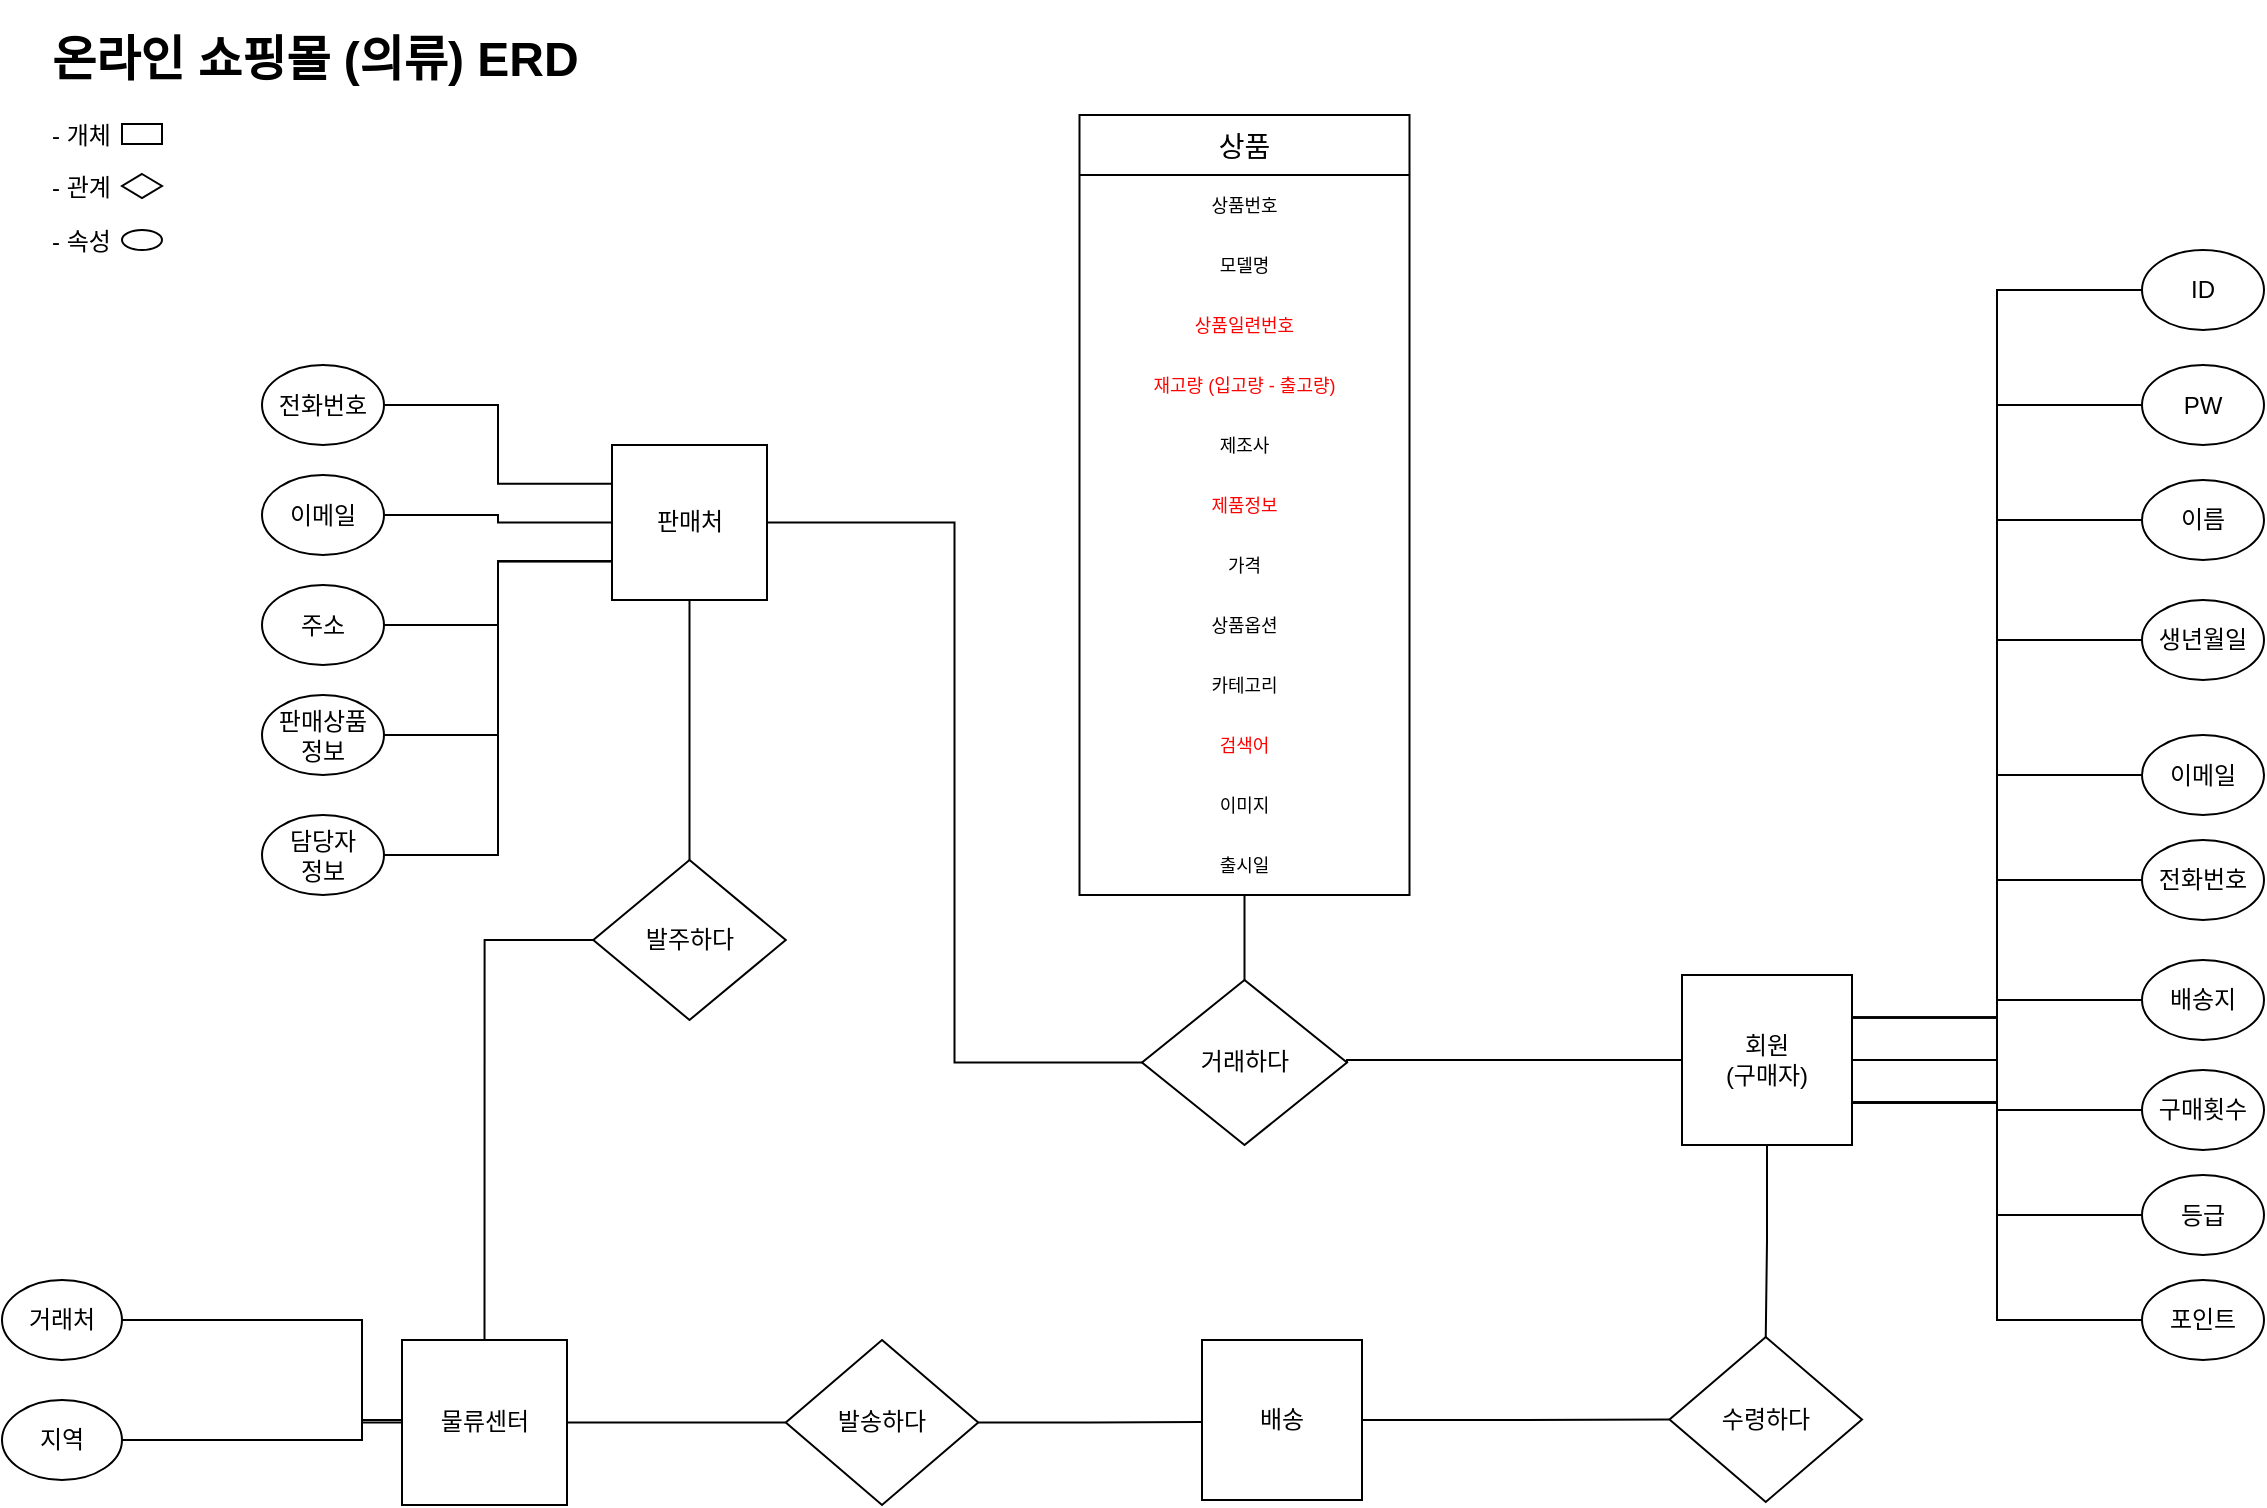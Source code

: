 <mxfile version="17.2.1" type="github">
  <diagram id="R2lEEEUBdFMjLlhIrx00" name="Page-1">
    <mxGraphModel dx="1426" dy="783" grid="1" gridSize="10" guides="1" tooltips="1" connect="1" arrows="1" fold="1" page="1" pageScale="1" pageWidth="1920" pageHeight="1200" math="0" shadow="0" extFonts="Permanent Marker^https://fonts.googleapis.com/css?family=Permanent+Marker">
      <root>
        <mxCell id="0" />
        <mxCell id="1" parent="0" />
        <mxCell id="L_ujSWPVfkOLSpDwoR8Q-2" value="회원&lt;br&gt;(구매자)" style="whiteSpace=wrap;html=1;aspect=fixed;" parent="1" vertex="1">
          <mxGeometry x="1200" y="527.5" width="85" height="85" as="geometry" />
        </mxCell>
        <mxCell id="L_ujSWPVfkOLSpDwoR8Q-4" value="판매처" style="whiteSpace=wrap;html=1;aspect=fixed;" parent="1" vertex="1">
          <mxGeometry x="665" y="262.5" width="77.5" height="77.5" as="geometry" />
        </mxCell>
        <mxCell id="L_ujSWPVfkOLSpDwoR8Q-162" value="" style="edgeStyle=orthogonalEdgeStyle;rounded=0;orthogonalLoop=1;jettySize=auto;html=1;fontSize=14;endArrow=none;endFill=0;exitX=0;exitY=0.5;exitDx=0;exitDy=0;entryX=1;entryY=0.5;entryDx=0;entryDy=0;" parent="1" source="L_ujSWPVfkOLSpDwoR8Q-5" target="L_ujSWPVfkOLSpDwoR8Q-161" edge="1">
          <mxGeometry relative="1" as="geometry">
            <Array as="points">
              <mxPoint x="540" y="751" />
              <mxPoint x="540" y="700" />
            </Array>
            <mxPoint x="610" y="670" as="sourcePoint" />
            <mxPoint x="440" y="640" as="targetPoint" />
          </mxGeometry>
        </mxCell>
        <mxCell id="L_ujSWPVfkOLSpDwoR8Q-5" value="물류센터" style="whiteSpace=wrap;html=1;aspect=fixed;" parent="1" vertex="1">
          <mxGeometry x="560" y="710" width="82.5" height="82.5" as="geometry" />
        </mxCell>
        <mxCell id="L_ujSWPVfkOLSpDwoR8Q-17" style="edgeStyle=orthogonalEdgeStyle;rounded=0;orthogonalLoop=1;jettySize=auto;html=1;exitX=1;exitY=0.5;exitDx=0;exitDy=0;entryX=0;entryY=0.25;entryDx=0;entryDy=0;endArrow=none;endFill=0;" parent="1" source="L_ujSWPVfkOLSpDwoR8Q-6" target="L_ujSWPVfkOLSpDwoR8Q-4" edge="1">
          <mxGeometry relative="1" as="geometry" />
        </mxCell>
        <mxCell id="L_ujSWPVfkOLSpDwoR8Q-6" value="전화번호" style="ellipse;whiteSpace=wrap;html=1;" parent="1" vertex="1">
          <mxGeometry x="490" y="222.5" width="61" height="40" as="geometry" />
        </mxCell>
        <mxCell id="L_ujSWPVfkOLSpDwoR8Q-18" style="edgeStyle=orthogonalEdgeStyle;rounded=0;orthogonalLoop=1;jettySize=auto;html=1;exitX=1;exitY=0.5;exitDx=0;exitDy=0;entryX=0;entryY=0.5;entryDx=0;entryDy=0;endArrow=none;endFill=0;" parent="1" source="L_ujSWPVfkOLSpDwoR8Q-9" target="L_ujSWPVfkOLSpDwoR8Q-4" edge="1">
          <mxGeometry relative="1" as="geometry" />
        </mxCell>
        <mxCell id="L_ujSWPVfkOLSpDwoR8Q-9" value="이메일" style="ellipse;whiteSpace=wrap;html=1;" parent="1" vertex="1">
          <mxGeometry x="490" y="277.5" width="61" height="40" as="geometry" />
        </mxCell>
        <mxCell id="L_ujSWPVfkOLSpDwoR8Q-19" style="edgeStyle=orthogonalEdgeStyle;rounded=0;orthogonalLoop=1;jettySize=auto;html=1;exitX=1;exitY=0.5;exitDx=0;exitDy=0;entryX=0;entryY=0.75;entryDx=0;entryDy=0;endArrow=none;endFill=0;" parent="1" source="L_ujSWPVfkOLSpDwoR8Q-10" target="L_ujSWPVfkOLSpDwoR8Q-4" edge="1">
          <mxGeometry relative="1" as="geometry" />
        </mxCell>
        <mxCell id="L_ujSWPVfkOLSpDwoR8Q-10" value="주소" style="ellipse;whiteSpace=wrap;html=1;" parent="1" vertex="1">
          <mxGeometry x="490" y="332.5" width="61" height="40" as="geometry" />
        </mxCell>
        <mxCell id="L_ujSWPVfkOLSpDwoR8Q-21" style="edgeStyle=orthogonalEdgeStyle;rounded=0;orthogonalLoop=1;jettySize=auto;html=1;exitX=1;exitY=0.5;exitDx=0;exitDy=0;entryX=0;entryY=0.75;entryDx=0;entryDy=0;endArrow=none;endFill=0;" parent="1" source="L_ujSWPVfkOLSpDwoR8Q-11" target="L_ujSWPVfkOLSpDwoR8Q-4" edge="1">
          <mxGeometry relative="1" as="geometry" />
        </mxCell>
        <mxCell id="L_ujSWPVfkOLSpDwoR8Q-11" value="판매상품&lt;br&gt;정보" style="ellipse;whiteSpace=wrap;html=1;" parent="1" vertex="1">
          <mxGeometry x="490" y="387.5" width="61" height="40" as="geometry" />
        </mxCell>
        <mxCell id="L_ujSWPVfkOLSpDwoR8Q-22" style="edgeStyle=orthogonalEdgeStyle;rounded=0;orthogonalLoop=1;jettySize=auto;html=1;exitX=1;exitY=0.5;exitDx=0;exitDy=0;entryX=0;entryY=0.75;entryDx=0;entryDy=0;endArrow=none;endFill=0;" parent="1" source="L_ujSWPVfkOLSpDwoR8Q-13" target="L_ujSWPVfkOLSpDwoR8Q-4" edge="1">
          <mxGeometry relative="1" as="geometry" />
        </mxCell>
        <mxCell id="L_ujSWPVfkOLSpDwoR8Q-13" value="담당자&lt;br&gt;정보" style="ellipse;whiteSpace=wrap;html=1;" parent="1" vertex="1">
          <mxGeometry x="490" y="447.5" width="61" height="40" as="geometry" />
        </mxCell>
        <mxCell id="L_ujSWPVfkOLSpDwoR8Q-33" style="edgeStyle=orthogonalEdgeStyle;rounded=0;orthogonalLoop=1;jettySize=auto;html=1;exitX=0;exitY=0.5;exitDx=0;exitDy=0;entryX=1;entryY=0.25;entryDx=0;entryDy=0;endArrow=none;endFill=0;" parent="1" source="L_ujSWPVfkOLSpDwoR8Q-23" target="L_ujSWPVfkOLSpDwoR8Q-2" edge="1">
          <mxGeometry relative="1" as="geometry" />
        </mxCell>
        <mxCell id="L_ujSWPVfkOLSpDwoR8Q-23" value="ID" style="ellipse;whiteSpace=wrap;html=1;" parent="1" vertex="1">
          <mxGeometry x="1430" y="165" width="61" height="40" as="geometry" />
        </mxCell>
        <mxCell id="L_ujSWPVfkOLSpDwoR8Q-34" style="edgeStyle=orthogonalEdgeStyle;rounded=0;orthogonalLoop=1;jettySize=auto;html=1;exitX=0;exitY=0.5;exitDx=0;exitDy=0;entryX=1;entryY=0.25;entryDx=0;entryDy=0;endArrow=none;endFill=0;" parent="1" source="L_ujSWPVfkOLSpDwoR8Q-24" target="L_ujSWPVfkOLSpDwoR8Q-2" edge="1">
          <mxGeometry relative="1" as="geometry" />
        </mxCell>
        <mxCell id="L_ujSWPVfkOLSpDwoR8Q-24" value="이름" style="ellipse;whiteSpace=wrap;html=1;" parent="1" vertex="1">
          <mxGeometry x="1430" y="280" width="61" height="40" as="geometry" />
        </mxCell>
        <mxCell id="L_ujSWPVfkOLSpDwoR8Q-141" style="edgeStyle=orthogonalEdgeStyle;rounded=0;orthogonalLoop=1;jettySize=auto;html=1;exitX=0;exitY=0.5;exitDx=0;exitDy=0;entryX=1;entryY=0.25;entryDx=0;entryDy=0;fontSize=14;endArrow=none;endFill=0;" parent="1" source="L_ujSWPVfkOLSpDwoR8Q-25" target="L_ujSWPVfkOLSpDwoR8Q-2" edge="1">
          <mxGeometry relative="1" as="geometry" />
        </mxCell>
        <mxCell id="L_ujSWPVfkOLSpDwoR8Q-25" value="생년월일" style="ellipse;whiteSpace=wrap;html=1;" parent="1" vertex="1">
          <mxGeometry x="1430" y="340" width="61" height="40" as="geometry" />
        </mxCell>
        <mxCell id="L_ujSWPVfkOLSpDwoR8Q-37" style="edgeStyle=orthogonalEdgeStyle;rounded=0;orthogonalLoop=1;jettySize=auto;html=1;exitX=0;exitY=0.5;exitDx=0;exitDy=0;entryX=1;entryY=0.5;entryDx=0;entryDy=0;endArrow=none;endFill=0;" parent="1" source="L_ujSWPVfkOLSpDwoR8Q-26" target="L_ujSWPVfkOLSpDwoR8Q-2" edge="1">
          <mxGeometry relative="1" as="geometry" />
        </mxCell>
        <mxCell id="L_ujSWPVfkOLSpDwoR8Q-26" value="이메일" style="ellipse;whiteSpace=wrap;html=1;" parent="1" vertex="1">
          <mxGeometry x="1430" y="407.5" width="61" height="40" as="geometry" />
        </mxCell>
        <mxCell id="L_ujSWPVfkOLSpDwoR8Q-38" style="edgeStyle=orthogonalEdgeStyle;rounded=0;orthogonalLoop=1;jettySize=auto;html=1;exitX=0;exitY=0.5;exitDx=0;exitDy=0;entryX=1;entryY=0.75;entryDx=0;entryDy=0;endArrow=none;endFill=0;" parent="1" source="L_ujSWPVfkOLSpDwoR8Q-27" target="L_ujSWPVfkOLSpDwoR8Q-2" edge="1">
          <mxGeometry relative="1" as="geometry" />
        </mxCell>
        <mxCell id="L_ujSWPVfkOLSpDwoR8Q-27" value="전화번호" style="ellipse;whiteSpace=wrap;html=1;" parent="1" vertex="1">
          <mxGeometry x="1430" y="460" width="61" height="40" as="geometry" />
        </mxCell>
        <mxCell id="L_ujSWPVfkOLSpDwoR8Q-39" style="edgeStyle=orthogonalEdgeStyle;rounded=0;orthogonalLoop=1;jettySize=auto;html=1;exitX=0;exitY=0.5;exitDx=0;exitDy=0;entryX=1;entryY=0.75;entryDx=0;entryDy=0;endArrow=none;endFill=0;" parent="1" source="L_ujSWPVfkOLSpDwoR8Q-28" target="L_ujSWPVfkOLSpDwoR8Q-2" edge="1">
          <mxGeometry relative="1" as="geometry" />
        </mxCell>
        <mxCell id="L_ujSWPVfkOLSpDwoR8Q-28" value="배송지" style="ellipse;whiteSpace=wrap;html=1;" parent="1" vertex="1">
          <mxGeometry x="1430" y="520" width="61" height="40" as="geometry" />
        </mxCell>
        <mxCell id="L_ujSWPVfkOLSpDwoR8Q-40" style="edgeStyle=orthogonalEdgeStyle;rounded=0;orthogonalLoop=1;jettySize=auto;html=1;exitX=0;exitY=0.5;exitDx=0;exitDy=0;entryX=1;entryY=0.75;entryDx=0;entryDy=0;endArrow=none;endFill=0;" parent="1" source="L_ujSWPVfkOLSpDwoR8Q-29" target="L_ujSWPVfkOLSpDwoR8Q-2" edge="1">
          <mxGeometry relative="1" as="geometry" />
        </mxCell>
        <mxCell id="L_ujSWPVfkOLSpDwoR8Q-29" value="구매횟수" style="ellipse;whiteSpace=wrap;html=1;" parent="1" vertex="1">
          <mxGeometry x="1430" y="575" width="61" height="40" as="geometry" />
        </mxCell>
        <mxCell id="L_ujSWPVfkOLSpDwoR8Q-45" value="&lt;h1&gt;온라인 쇼핑몰 (의류) ERD&lt;/h1&gt;&lt;p&gt;- 개체&amp;nbsp;&lt;/p&gt;&lt;p&gt;- 관계&lt;/p&gt;&lt;p&gt;- 속성&lt;/p&gt;" style="text;html=1;strokeColor=none;fillColor=none;spacing=5;spacingTop=-20;whiteSpace=wrap;overflow=hidden;rounded=0;" parent="1" vertex="1">
          <mxGeometry x="380" y="50" width="310" height="120" as="geometry" />
        </mxCell>
        <mxCell id="L_ujSWPVfkOLSpDwoR8Q-154" value="" style="edgeStyle=orthogonalEdgeStyle;rounded=0;orthogonalLoop=1;jettySize=auto;html=1;fontSize=14;endArrow=none;endFill=0;entryX=0.5;entryY=0;entryDx=0;entryDy=0;" parent="1" source="L_ujSWPVfkOLSpDwoR8Q-53" target="L_ujSWPVfkOLSpDwoR8Q-153" edge="1">
          <mxGeometry relative="1" as="geometry">
            <mxPoint x="981" y="570" as="targetPoint" />
          </mxGeometry>
        </mxCell>
        <mxCell id="L_ujSWPVfkOLSpDwoR8Q-53" value="상품" style="swimlane;fontStyle=0;childLayout=stackLayout;horizontal=1;startSize=30;horizontalStack=0;resizeParent=1;resizeParentMax=0;resizeLast=0;collapsible=1;marginBottom=0;fontSize=14;" parent="1" vertex="1">
          <mxGeometry x="898.75" y="97.5" width="165" height="390" as="geometry">
            <mxRectangle x="920" y="540" width="80" height="55" as="alternateBounds" />
          </mxGeometry>
        </mxCell>
        <mxCell id="L_ujSWPVfkOLSpDwoR8Q-54" value="상품번호" style="text;strokeColor=none;fillColor=none;align=center;verticalAlign=middle;spacingLeft=4;spacingRight=4;overflow=hidden;points=[[0,0.5],[1,0.5]];portConstraint=eastwest;rotatable=0;fontSize=9;" parent="L_ujSWPVfkOLSpDwoR8Q-53" vertex="1">
          <mxGeometry y="30" width="165" height="30" as="geometry" />
        </mxCell>
        <mxCell id="L_ujSWPVfkOLSpDwoR8Q-59" value="모델명" style="text;strokeColor=none;fillColor=none;align=center;verticalAlign=middle;spacingLeft=4;spacingRight=4;overflow=hidden;points=[[0,0.5],[1,0.5]];portConstraint=eastwest;rotatable=0;fontSize=9;" parent="L_ujSWPVfkOLSpDwoR8Q-53" vertex="1">
          <mxGeometry y="60" width="165" height="30" as="geometry" />
        </mxCell>
        <mxCell id="L_ujSWPVfkOLSpDwoR8Q-58" value="상품일련번호" style="text;strokeColor=none;fillColor=none;align=center;verticalAlign=middle;spacingLeft=4;spacingRight=4;overflow=hidden;points=[[0,0.5],[1,0.5]];portConstraint=eastwest;rotatable=0;fontSize=9;fontColor=#FF0000;" parent="L_ujSWPVfkOLSpDwoR8Q-53" vertex="1">
          <mxGeometry y="90" width="165" height="30" as="geometry" />
        </mxCell>
        <mxCell id="L_ujSWPVfkOLSpDwoR8Q-55" value="재고량 (입고량 - 출고량)" style="text;strokeColor=none;fillColor=none;align=center;verticalAlign=middle;spacingLeft=4;spacingRight=4;overflow=hidden;points=[[0,0.5],[1,0.5]];portConstraint=eastwest;rotatable=0;fontSize=9;fontColor=#FF0000;" parent="L_ujSWPVfkOLSpDwoR8Q-53" vertex="1">
          <mxGeometry y="120" width="165" height="30" as="geometry" />
        </mxCell>
        <mxCell id="L_ujSWPVfkOLSpDwoR8Q-60" value="제조사" style="text;strokeColor=none;fillColor=none;align=center;verticalAlign=middle;spacingLeft=4;spacingRight=4;overflow=hidden;points=[[0,0.5],[1,0.5]];portConstraint=eastwest;rotatable=0;fontSize=9;" parent="L_ujSWPVfkOLSpDwoR8Q-53" vertex="1">
          <mxGeometry y="150" width="165" height="30" as="geometry" />
        </mxCell>
        <mxCell id="L_ujSWPVfkOLSpDwoR8Q-68" value="제품정보" style="text;strokeColor=none;fillColor=none;align=center;verticalAlign=middle;spacingLeft=4;spacingRight=4;overflow=hidden;points=[[0,0.5],[1,0.5]];portConstraint=eastwest;rotatable=0;fontSize=9;fontColor=#FF0000;" parent="L_ujSWPVfkOLSpDwoR8Q-53" vertex="1">
          <mxGeometry y="180" width="165" height="30" as="geometry" />
        </mxCell>
        <mxCell id="L_ujSWPVfkOLSpDwoR8Q-67" value="가격" style="text;strokeColor=none;fillColor=none;align=center;verticalAlign=middle;spacingLeft=4;spacingRight=4;overflow=hidden;points=[[0,0.5],[1,0.5]];portConstraint=eastwest;rotatable=0;fontSize=9;" parent="L_ujSWPVfkOLSpDwoR8Q-53" vertex="1">
          <mxGeometry y="210" width="165" height="30" as="geometry" />
        </mxCell>
        <mxCell id="L_ujSWPVfkOLSpDwoR8Q-66" value="상품옵션" style="text;strokeColor=none;fillColor=none;align=center;verticalAlign=middle;spacingLeft=4;spacingRight=4;overflow=hidden;points=[[0,0.5],[1,0.5]];portConstraint=eastwest;rotatable=0;fontSize=9;" parent="L_ujSWPVfkOLSpDwoR8Q-53" vertex="1">
          <mxGeometry y="240" width="165" height="30" as="geometry" />
        </mxCell>
        <mxCell id="L_ujSWPVfkOLSpDwoR8Q-69" value="카테고리" style="text;strokeColor=none;fillColor=none;align=center;verticalAlign=middle;spacingLeft=4;spacingRight=4;overflow=hidden;points=[[0,0.5],[1,0.5]];portConstraint=eastwest;rotatable=0;fontSize=9;" parent="L_ujSWPVfkOLSpDwoR8Q-53" vertex="1">
          <mxGeometry y="270" width="165" height="30" as="geometry" />
        </mxCell>
        <mxCell id="L_ujSWPVfkOLSpDwoR8Q-65" value="검색어" style="text;strokeColor=none;fillColor=none;align=center;verticalAlign=middle;spacingLeft=4;spacingRight=4;overflow=hidden;points=[[0,0.5],[1,0.5]];portConstraint=eastwest;rotatable=0;fontSize=9;fontColor=#FF0000;" parent="L_ujSWPVfkOLSpDwoR8Q-53" vertex="1">
          <mxGeometry y="300" width="165" height="30" as="geometry" />
        </mxCell>
        <mxCell id="L_ujSWPVfkOLSpDwoR8Q-63" value="이미지" style="text;strokeColor=none;fillColor=none;align=center;verticalAlign=middle;spacingLeft=4;spacingRight=4;overflow=hidden;points=[[0,0.5],[1,0.5]];portConstraint=eastwest;rotatable=0;fontSize=9;" parent="L_ujSWPVfkOLSpDwoR8Q-53" vertex="1">
          <mxGeometry y="330" width="165" height="30" as="geometry" />
        </mxCell>
        <mxCell id="L_ujSWPVfkOLSpDwoR8Q-64" value="출시일" style="text;strokeColor=none;fillColor=none;align=center;verticalAlign=middle;spacingLeft=4;spacingRight=4;overflow=hidden;points=[[0,0.5],[1,0.5]];portConstraint=eastwest;rotatable=0;fontSize=9;" parent="L_ujSWPVfkOLSpDwoR8Q-53" vertex="1">
          <mxGeometry y="360" width="165" height="30" as="geometry" />
        </mxCell>
        <mxCell id="L_ujSWPVfkOLSpDwoR8Q-140" style="edgeStyle=orthogonalEdgeStyle;rounded=0;orthogonalLoop=1;jettySize=auto;html=1;exitX=0;exitY=0.5;exitDx=0;exitDy=0;entryX=1;entryY=0.75;entryDx=0;entryDy=0;fontSize=14;endArrow=none;endFill=0;" parent="1" source="L_ujSWPVfkOLSpDwoR8Q-139" target="L_ujSWPVfkOLSpDwoR8Q-2" edge="1">
          <mxGeometry relative="1" as="geometry" />
        </mxCell>
        <mxCell id="L_ujSWPVfkOLSpDwoR8Q-139" value="등급" style="ellipse;whiteSpace=wrap;html=1;" parent="1" vertex="1">
          <mxGeometry x="1430" y="627.5" width="61" height="40" as="geometry" />
        </mxCell>
        <mxCell id="L_ujSWPVfkOLSpDwoR8Q-155" style="edgeStyle=orthogonalEdgeStyle;rounded=0;orthogonalLoop=1;jettySize=auto;html=1;exitX=0;exitY=0.5;exitDx=0;exitDy=0;entryX=1;entryY=0.5;entryDx=0;entryDy=0;fontSize=14;endArrow=none;endFill=0;" parent="1" source="L_ujSWPVfkOLSpDwoR8Q-153" target="L_ujSWPVfkOLSpDwoR8Q-4" edge="1">
          <mxGeometry relative="1" as="geometry" />
        </mxCell>
        <mxCell id="L_ujSWPVfkOLSpDwoR8Q-156" style="edgeStyle=orthogonalEdgeStyle;rounded=0;orthogonalLoop=1;jettySize=auto;html=1;exitX=1;exitY=0.5;exitDx=0;exitDy=0;entryX=0;entryY=0.5;entryDx=0;entryDy=0;fontSize=14;endArrow=none;endFill=0;" parent="1" source="L_ujSWPVfkOLSpDwoR8Q-153" target="L_ujSWPVfkOLSpDwoR8Q-2" edge="1">
          <mxGeometry relative="1" as="geometry">
            <Array as="points">
              <mxPoint x="1033" y="570" />
            </Array>
          </mxGeometry>
        </mxCell>
        <mxCell id="L_ujSWPVfkOLSpDwoR8Q-153" value="거래하다" style="rhombus;whiteSpace=wrap;html=1;fontSize=12;fontStyle=0;startSize=30;" parent="1" vertex="1">
          <mxGeometry x="930" y="530" width="102.5" height="82.5" as="geometry" />
        </mxCell>
        <mxCell id="L_ujSWPVfkOLSpDwoR8Q-161" value="거래처" style="ellipse;whiteSpace=wrap;html=1;" parent="1" vertex="1">
          <mxGeometry x="360" y="680" width="60" height="40" as="geometry" />
        </mxCell>
        <mxCell id="L_ujSWPVfkOLSpDwoR8Q-163" value="지역" style="ellipse;whiteSpace=wrap;html=1;" parent="1" vertex="1">
          <mxGeometry x="360" y="740" width="60" height="40" as="geometry" />
        </mxCell>
        <mxCell id="0A0RK2JJgZc5Paxecwhl-2" value="발주하다" style="rhombus;whiteSpace=wrap;html=1;" parent="1" vertex="1">
          <mxGeometry x="655.63" y="470" width="96.25" height="80" as="geometry" />
        </mxCell>
        <mxCell id="0A0RK2JJgZc5Paxecwhl-5" value="배송" style="whiteSpace=wrap;html=1;aspect=fixed;" parent="1" vertex="1">
          <mxGeometry x="960" y="710" width="80" height="80" as="geometry" />
        </mxCell>
        <mxCell id="t0GGHDKh2346Xut5VSF5-2" value="" style="edgeStyle=orthogonalEdgeStyle;rounded=0;orthogonalLoop=1;jettySize=auto;html=1;fontSize=14;endArrow=none;endFill=0;entryX=0;entryY=0.5;entryDx=0;entryDy=0;exitX=0.5;exitY=0;exitDx=0;exitDy=0;fontStyle=1" parent="1" source="L_ujSWPVfkOLSpDwoR8Q-5" target="0A0RK2JJgZc5Paxecwhl-2" edge="1">
          <mxGeometry relative="1" as="geometry">
            <mxPoint x="1012.5" y="550" as="sourcePoint" />
            <mxPoint x="1012.6" y="482.41" as="targetPoint" />
          </mxGeometry>
        </mxCell>
        <mxCell id="t0GGHDKh2346Xut5VSF5-3" value="" style="edgeStyle=orthogonalEdgeStyle;rounded=0;orthogonalLoop=1;jettySize=auto;html=1;fontSize=14;endArrow=none;endFill=0;entryX=0.5;entryY=1;entryDx=0;entryDy=0;exitX=0.5;exitY=0;exitDx=0;exitDy=0;" parent="1" target="L_ujSWPVfkOLSpDwoR8Q-4" edge="1" source="0A0RK2JJgZc5Paxecwhl-2">
          <mxGeometry relative="1" as="geometry">
            <mxPoint x="704" y="410" as="sourcePoint" />
            <mxPoint x="750" y="380" as="targetPoint" />
          </mxGeometry>
        </mxCell>
        <mxCell id="t0GGHDKh2346Xut5VSF5-4" value="" style="edgeStyle=orthogonalEdgeStyle;rounded=0;orthogonalLoop=1;jettySize=auto;html=1;fontSize=14;endArrow=none;endFill=0;exitX=1;exitY=0.5;exitDx=0;exitDy=0;" parent="1" source="L_ujSWPVfkOLSpDwoR8Q-163" edge="1">
          <mxGeometry relative="1" as="geometry">
            <mxPoint x="820" y="800" as="sourcePoint" />
            <mxPoint x="560" y="750" as="targetPoint" />
            <Array as="points">
              <mxPoint x="540" y="760" />
              <mxPoint x="540" y="750" />
            </Array>
          </mxGeometry>
        </mxCell>
        <mxCell id="OGAz6RNJIHXD7Me61OTI-1" value="" style="rounded=0;whiteSpace=wrap;html=1;" vertex="1" parent="1">
          <mxGeometry x="420" y="102" width="20" height="10" as="geometry" />
        </mxCell>
        <mxCell id="OGAz6RNJIHXD7Me61OTI-2" value="" style="ellipse;whiteSpace=wrap;html=1;" vertex="1" parent="1">
          <mxGeometry x="420" y="155" width="20" height="10" as="geometry" />
        </mxCell>
        <mxCell id="OGAz6RNJIHXD7Me61OTI-3" value="" style="rhombus;whiteSpace=wrap;html=1;" vertex="1" parent="1">
          <mxGeometry x="420" y="127" width="20" height="12" as="geometry" />
        </mxCell>
        <mxCell id="OGAz6RNJIHXD7Me61OTI-7" value="포인트" style="ellipse;whiteSpace=wrap;html=1;" vertex="1" parent="1">
          <mxGeometry x="1430" y="680" width="61" height="40" as="geometry" />
        </mxCell>
        <mxCell id="OGAz6RNJIHXD7Me61OTI-8" style="edgeStyle=orthogonalEdgeStyle;rounded=0;orthogonalLoop=1;jettySize=auto;html=1;exitX=0;exitY=0.5;exitDx=0;exitDy=0;entryX=1;entryY=0.75;entryDx=0;entryDy=0;fontSize=14;endArrow=none;endFill=0;" edge="1" parent="1" source="OGAz6RNJIHXD7Me61OTI-7" target="L_ujSWPVfkOLSpDwoR8Q-2">
          <mxGeometry relative="1" as="geometry">
            <mxPoint x="1440" y="657.5" as="sourcePoint" />
            <mxPoint x="1295" y="601.25" as="targetPoint" />
          </mxGeometry>
        </mxCell>
        <mxCell id="OGAz6RNJIHXD7Me61OTI-9" style="edgeStyle=orthogonalEdgeStyle;rounded=0;orthogonalLoop=1;jettySize=auto;html=1;exitX=0;exitY=0.5;exitDx=0;exitDy=0;entryX=1;entryY=0.25;entryDx=0;entryDy=0;endArrow=none;endFill=0;" edge="1" parent="1" source="OGAz6RNJIHXD7Me61OTI-10" target="L_ujSWPVfkOLSpDwoR8Q-2">
          <mxGeometry relative="1" as="geometry">
            <mxPoint x="1285" y="601.25" as="targetPoint" />
          </mxGeometry>
        </mxCell>
        <mxCell id="OGAz6RNJIHXD7Me61OTI-10" value="PW" style="ellipse;whiteSpace=wrap;html=1;" vertex="1" parent="1">
          <mxGeometry x="1430" y="222.5" width="61" height="40" as="geometry" />
        </mxCell>
        <mxCell id="OGAz6RNJIHXD7Me61OTI-11" value="발송하다" style="rhombus;whiteSpace=wrap;html=1;" vertex="1" parent="1">
          <mxGeometry x="751.88" y="710" width="96.25" height="82.5" as="geometry" />
        </mxCell>
        <mxCell id="OGAz6RNJIHXD7Me61OTI-15" value="수령하다" style="rhombus;whiteSpace=wrap;html=1;" vertex="1" parent="1">
          <mxGeometry x="1193.75" y="708.5" width="96.25" height="82.5" as="geometry" />
        </mxCell>
        <mxCell id="OGAz6RNJIHXD7Me61OTI-16" value="" style="edgeStyle=orthogonalEdgeStyle;rounded=0;orthogonalLoop=1;jettySize=auto;html=1;fontSize=14;endArrow=none;endFill=0;entryX=0;entryY=0.5;entryDx=0;entryDy=0;exitX=1;exitY=0.5;exitDx=0;exitDy=0;" edge="1" parent="1" source="L_ujSWPVfkOLSpDwoR8Q-5" target="OGAz6RNJIHXD7Me61OTI-11">
          <mxGeometry relative="1" as="geometry">
            <mxPoint x="611.25" y="720" as="sourcePoint" />
            <mxPoint x="665.63" y="520" as="targetPoint" />
          </mxGeometry>
        </mxCell>
        <mxCell id="OGAz6RNJIHXD7Me61OTI-17" value="" style="edgeStyle=orthogonalEdgeStyle;rounded=0;orthogonalLoop=1;jettySize=auto;html=1;fontSize=14;endArrow=none;endFill=0;exitX=1;exitY=0.5;exitDx=0;exitDy=0;" edge="1" parent="1" source="OGAz6RNJIHXD7Me61OTI-11">
          <mxGeometry relative="1" as="geometry">
            <mxPoint x="851" y="750.75" as="sourcePoint" />
            <mxPoint x="960" y="751" as="targetPoint" />
          </mxGeometry>
        </mxCell>
        <mxCell id="OGAz6RNJIHXD7Me61OTI-18" value="" style="edgeStyle=orthogonalEdgeStyle;rounded=0;orthogonalLoop=1;jettySize=auto;html=1;fontSize=14;endArrow=none;endFill=0;entryX=0;entryY=0.5;entryDx=0;entryDy=0;exitX=1;exitY=0.5;exitDx=0;exitDy=0;" edge="1" parent="1" source="0A0RK2JJgZc5Paxecwhl-5" target="OGAz6RNJIHXD7Me61OTI-15">
          <mxGeometry relative="1" as="geometry">
            <mxPoint x="1040" y="750.75" as="sourcePoint" />
            <mxPoint x="1149.38" y="750.75" as="targetPoint" />
          </mxGeometry>
        </mxCell>
        <mxCell id="OGAz6RNJIHXD7Me61OTI-19" value="" style="edgeStyle=orthogonalEdgeStyle;rounded=0;orthogonalLoop=1;jettySize=auto;html=1;fontSize=14;endArrow=none;endFill=0;entryX=0.5;entryY=0;entryDx=0;entryDy=0;exitX=0.5;exitY=1;exitDx=0;exitDy=0;" edge="1" parent="1" source="L_ujSWPVfkOLSpDwoR8Q-2" target="OGAz6RNJIHXD7Me61OTI-15">
          <mxGeometry relative="1" as="geometry">
            <mxPoint x="1050" y="760" as="sourcePoint" />
            <mxPoint x="1198.75" y="759.75" as="targetPoint" />
          </mxGeometry>
        </mxCell>
      </root>
    </mxGraphModel>
  </diagram>
</mxfile>
